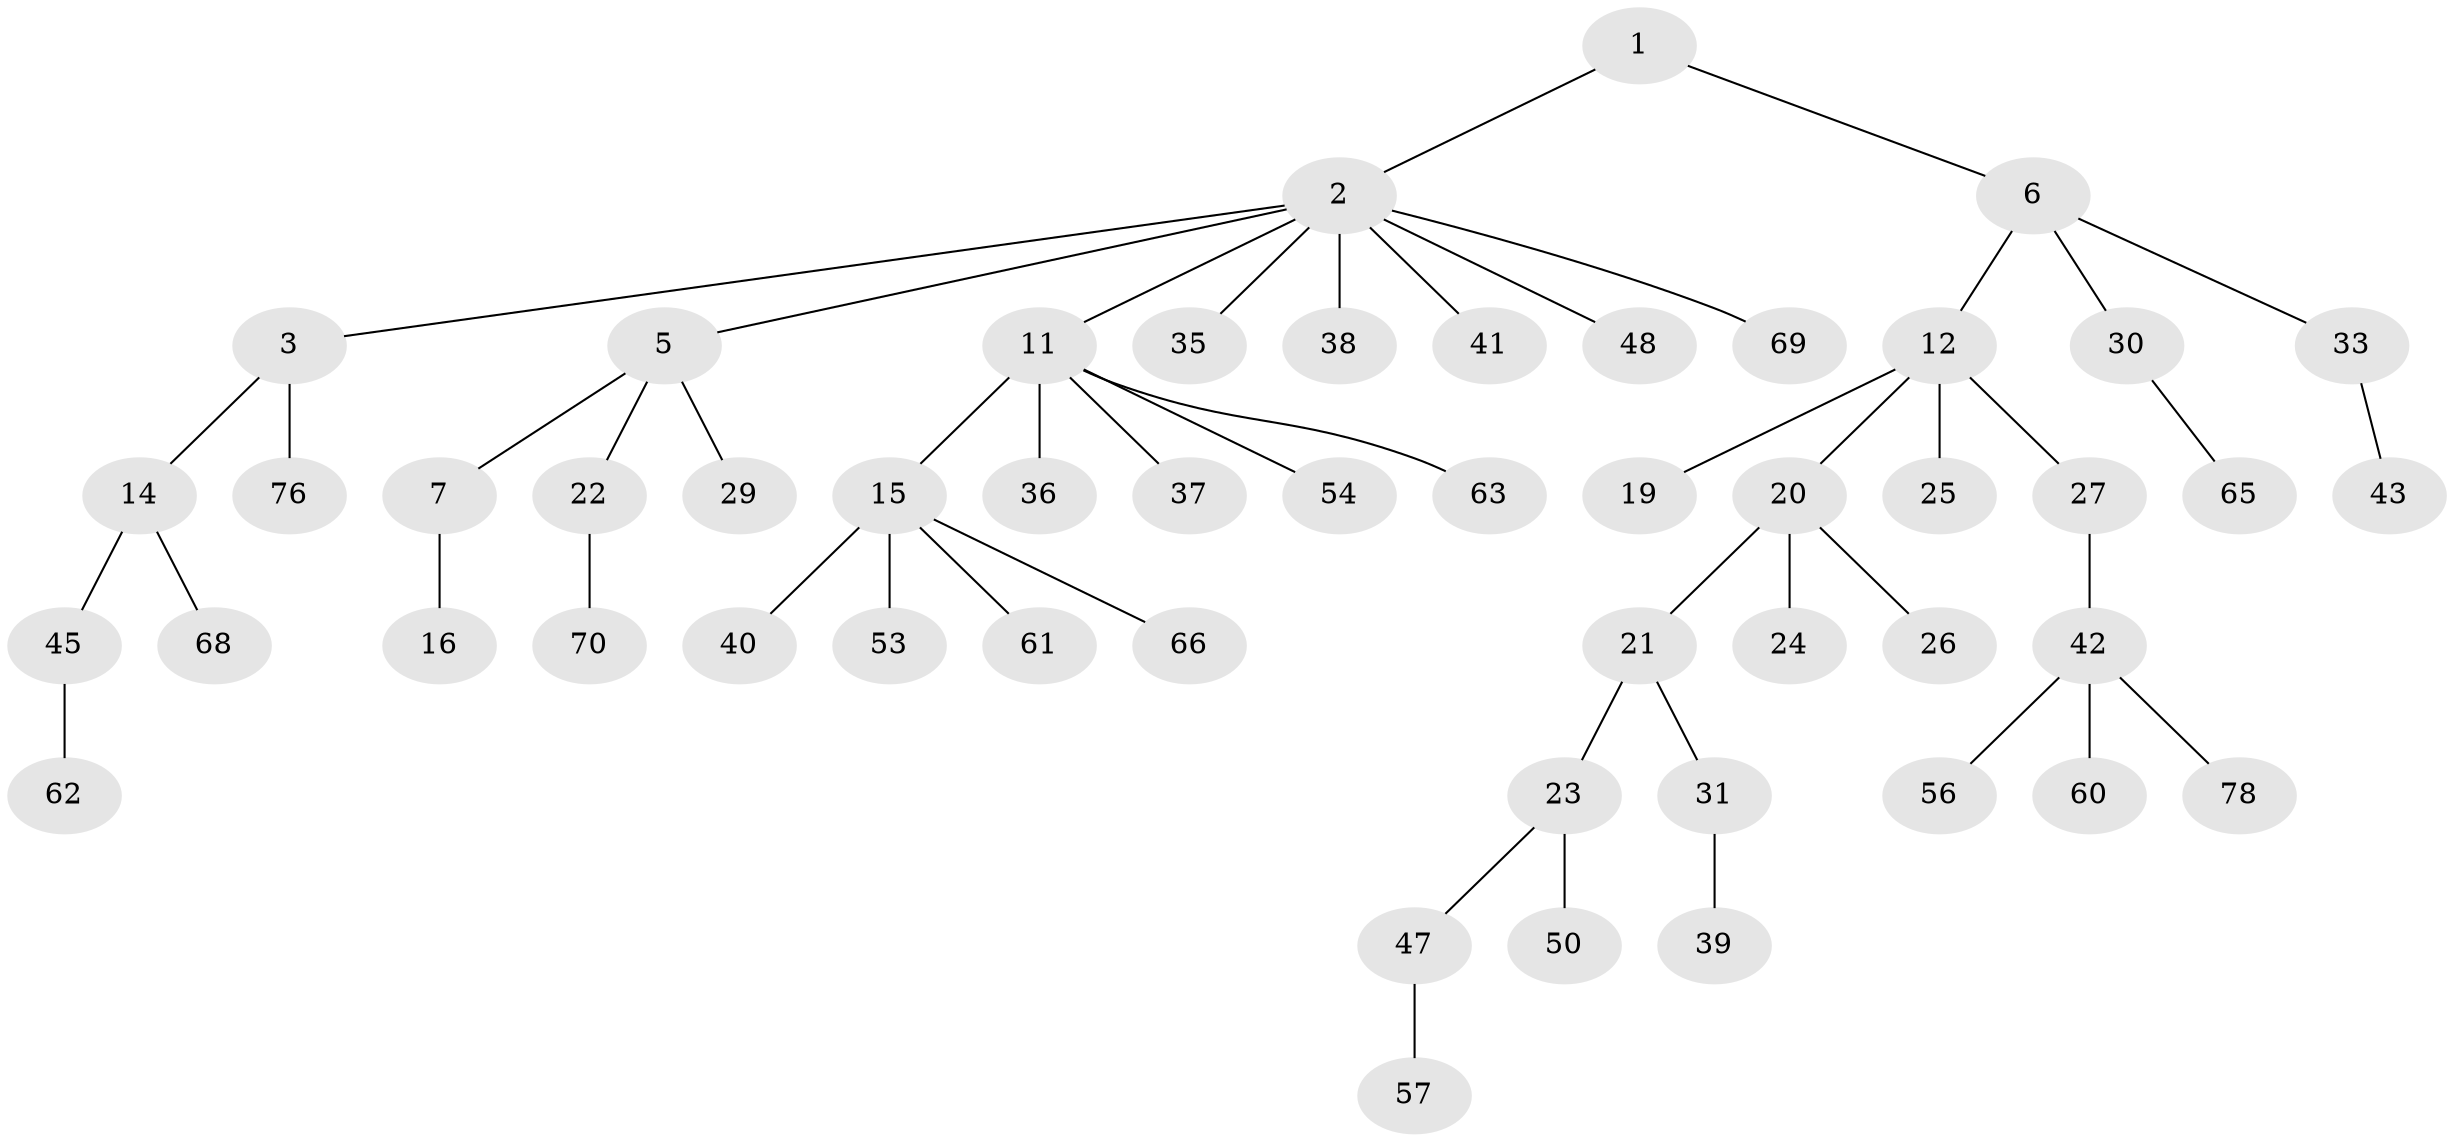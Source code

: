 // Generated by graph-tools (version 1.1) at 2025/24/03/03/25 07:24:07]
// undirected, 52 vertices, 51 edges
graph export_dot {
graph [start="1"]
  node [color=gray90,style=filled];
  1;
  2 [super="+4"];
  3 [super="+9"];
  5 [super="+13"];
  6 [super="+8"];
  7 [super="+10"];
  11 [super="+44"];
  12 [super="+18"];
  14 [super="+17"];
  15 [super="+28"];
  16;
  19 [super="+64"];
  20 [super="+58"];
  21;
  22 [super="+32"];
  23 [super="+72"];
  24;
  25 [super="+74"];
  26;
  27 [super="+46"];
  29;
  30;
  31 [super="+49"];
  33 [super="+34"];
  35;
  36 [super="+52"];
  37;
  38;
  39;
  40 [super="+59"];
  41 [super="+67"];
  42 [super="+55"];
  43 [super="+71"];
  45 [super="+79"];
  47 [super="+51"];
  48;
  50 [super="+75"];
  53;
  54 [super="+77"];
  56;
  57;
  60;
  61;
  62;
  63;
  65;
  66;
  68;
  69;
  70 [super="+73"];
  76;
  78;
  1 -- 2;
  1 -- 6;
  2 -- 3;
  2 -- 11;
  2 -- 38;
  2 -- 41;
  2 -- 48;
  2 -- 69;
  2 -- 35;
  2 -- 5;
  3 -- 76;
  3 -- 14;
  5 -- 7;
  5 -- 29;
  5 -- 22;
  6 -- 33;
  6 -- 12;
  6 -- 30;
  7 -- 16;
  11 -- 15;
  11 -- 36;
  11 -- 37;
  11 -- 54;
  11 -- 63;
  12 -- 19;
  12 -- 27;
  12 -- 25;
  12 -- 20;
  14 -- 68;
  14 -- 45;
  15 -- 61;
  15 -- 40;
  15 -- 66;
  15 -- 53;
  20 -- 21;
  20 -- 24;
  20 -- 26;
  21 -- 23;
  21 -- 31;
  22 -- 70;
  23 -- 47;
  23 -- 50;
  27 -- 42;
  30 -- 65;
  31 -- 39;
  33 -- 43;
  42 -- 60;
  42 -- 78;
  42 -- 56;
  45 -- 62;
  47 -- 57;
}
